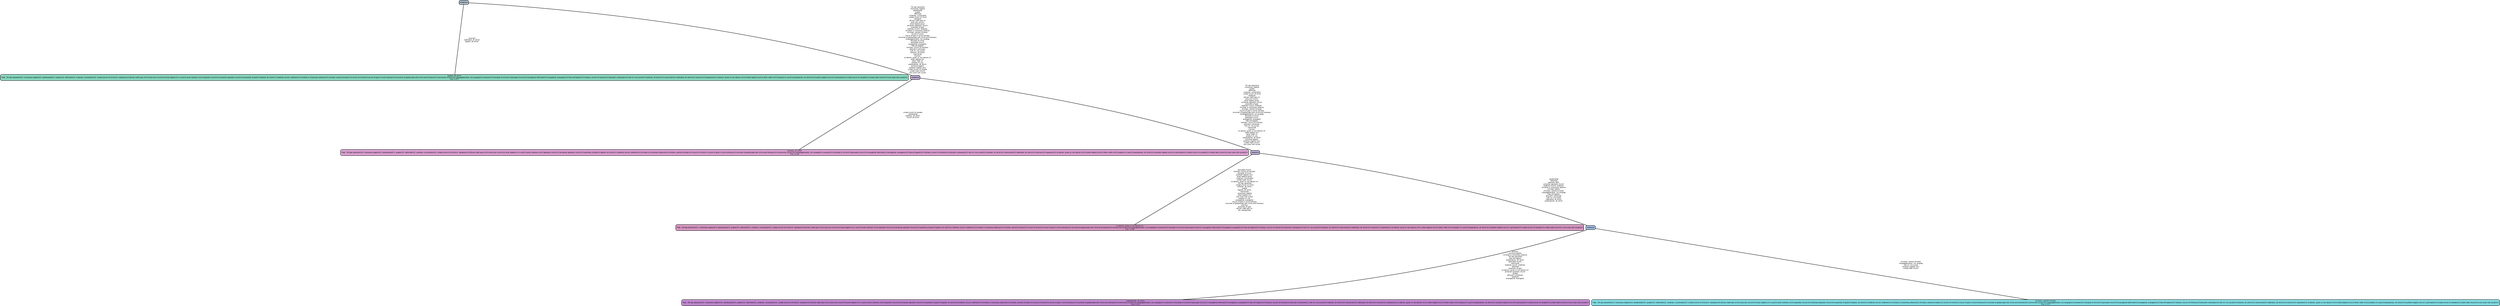 graph Tree {
node [shape=box, style="filled, rounded",color="black",penwidth="3",fontcolor="black",                 fontname=helvetica] ;
graph [ranksep="0 equally", splines=straight,                 bgcolor=transparent, dpi=200] ;
edge [fontname=helvetica, color=black] ;
0 [label="baptist, dk which
Prob:  7th day adventist:0.0  missionary baptist:0.0  pentecostal:0.0  quaker:0.0  reformed:0.0  unitarian, universalist:0.0  united church of christ:0.0  wesleyan:0.0 african meth epis ch:0.0 ame zion church:0.0 amer baptist ch in usa:0.0 amer lutheran ch:0.0 apostolic church:0.0 armenian apostolic church:0.0 assembly of god:0.0 baptist, dk which:0.7 brethren church, brethren:0.0 christian & missionary alliance:0.0 christian; central christian:0.0 church of christ:0.0 church of god in christ holiness:0.0 churches of god(except with christ and holiness):0.0 community church:0.0 congregationalist, 1st congreg:0.0 covenant:0.0 disciples of christ:0.0 episcopal church:0.0 evangelical reformed:0.0 evangelical, evangelist:0.0 free will baptist:0.0 holiness; church of holiness:0.0 jehovah's witnesses:0.0 luth ch--mo synod:0.0 lutheran, dk which:0.0 mennonite:0.0 methodist, dk which:0.2 mormon:0.0 nazarene:0.0 no denom. given or non-denom ch:0.0 other baptist chs:0.0 other meth ch:0.0 presbyt ch usa:0.0 presbyterian, dk which:0.0 southern baptist conv:0.0 spiritualist:0.0 united church of canada:0.0 united meth church:0.0 wisc evan luth synod:0.0
Frac: 0.377", fillcolor="#81d0b7"] ;
1 [label="madenkid", fillcolor="#a1b4c4"] ;
2 [label="lutheran, dk which
Prob:  7th day adventist:0.0  missionary baptist:0.0  pentecostal:0.2  quaker:0.0  reformed:0.0  unitarian, universalist:0.0  united church of christ:0.0  wesleyan:0.0 african meth epis ch:0.0 ame zion church:0.0 amer baptist ch in usa:0.0 amer lutheran ch:0.0 apostolic church:0.0 armenian apostolic church:0.0 assembly of god:0.0 baptist, dk which:0.1 brethren church, brethren:0.0 christian & missionary alliance:0.0 christian; central christian:0.0 church of christ:0.1 church of god in christ holiness:0.0 churches of god(except with christ and holiness):0.0 community church:0.0 congregationalist, 1st congreg:0.0 covenant:0.0 disciples of christ:0.0 episcopal church:0.0 evangelical reformed:0.0 evangelical, evangelist:0.0 free will baptist:0.0 holiness; church of holiness:0.0 jehovah's witnesses:0.0 luth ch--mo synod:0.0 lutheran, dk which:0.5 mennonite:0.0 methodist, dk which:0.0 mormon:0.0 nazarene:0.0 no denom. given or non-denom ch:0.0 other baptist chs:0.0 other meth ch:0.0 presbyt ch usa:0.0 presbyterian, dk which:0.0 southern baptist conv:0.0 spiritualist:0.0 united church of canada:0.0 united meth church:0.0 wisc evan luth synod:0.0
Frac: 0.129", fillcolor="#d399cb"] ;
3 [label="madenkid", fillcolor="#b5a3cc"] ;
4 [label="no denom. given or non-denom ch
Prob:  7th day adventist:0.1  missionary baptist:0.0  pentecostal:0.0  quaker:0.0  reformed:0.0  unitarian, universalist:0.0  united church of christ:0.0  wesleyan:0.0 african meth epis ch:0.0 ame zion church:0.0 amer baptist ch in usa:0.0 amer lutheran ch:0.0 apostolic church:0.0 armenian apostolic church:0.0 assembly of god:0.0 baptist, dk which:0.1 brethren church, brethren:0.0 christian & missionary alliance:0.0 christian; central christian:0.0 church of christ:0.0 church of god in christ holiness:0.0 churches of god(except with christ and holiness):0.0 community church:0.0 congregationalist, 1st congreg:0.0 covenant:0.0 disciples of christ:0.0 episcopal church:0.1 evangelical reformed:0.0 evangelical, evangelist:0.0 free will baptist:0.0 holiness; church of holiness:0.0 jehovah's witnesses:0.0 luth ch--mo synod:0.0 lutheran, dk which:0.0 mennonite:0.0 methodist, dk which:0.0 mormon:0.1 nazarene:0.0 no denom. given or non-denom ch:0.1 other baptist chs:0.0 other meth ch:0.0 presbyt ch usa:0.0 presbyterian, dk which:0.0 southern baptist conv:0.1 spiritualist:0.0 united church of canada:0.0 united meth church:0.1 wisc evan luth synod:0.0
Frac: 0.188", fillcolor="#ce8fbb"] ;
5 [label="padenkid", fillcolor="#ada5cc"] ;
6 [label="presbyterian, dk which
Prob:  7th day adventist:0.0  missionary baptist:0.0  pentecostal:0.0  quaker:0.0  reformed:0.0  unitarian, universalist:0.0  united church of christ:0.0  wesleyan:0.0 african meth epis ch:0.0 ame zion church:0.0 amer baptist ch in usa:0.0 amer lutheran ch:0.0 apostolic church:0.0 armenian apostolic church:0.0 assembly of god:0.0 baptist, dk which:0.0 brethren church, brethren:0.0 christian & missionary alliance:0.0 christian; central christian:0.0 church of christ:0.0 church of god in christ holiness:0.0 churches of god(except with christ and holiness):0.0 community church:0.0 congregationalist, 1st congreg:0.0 covenant:0.0 disciples of christ:0.0 episcopal church:0.1 evangelical reformed:0.0 evangelical, evangelist:0.0 free will baptist:0.0 holiness; church of holiness:0.0 jehovah's witnesses:0.1 luth ch--mo synod:0.0 lutheran, dk which:0.0 mennonite:0.0 methodist, dk which:0.0 mormon:0.0 nazarene:0.0 no denom. given or non-denom ch:0.1 other baptist chs:0.0 other meth ch:0.0 presbyt ch usa:0.0 presbyterian, dk which:0.3 southern baptist conv:0.0 spiritualist:0.0 united church of canada:0.0 united meth church:0.0 wisc evan luth synod:0.0
Frac: 0.131", fillcolor="#bd84cc"] ;
7 [label="madenkid", fillcolor="#98b3d7"] ;
8 [label="christian; central christian
Prob:  7th day adventist:0.0  missionary baptist:0.0  pentecostal:0.0  quaker:0.0  reformed:0.0  unitarian, universalist:0.0  united church of christ:0.0  wesleyan:0.0 african meth epis ch:0.0 ame zion church:0.0 amer baptist ch in usa:0.0 amer lutheran ch:0.0 apostolic church:0.0 armenian apostolic church:0.0 assembly of god:0.0 baptist, dk which:0.2 brethren church, brethren:0.0 christian & missionary alliance:0.0 christian; central christian:0.5 church of christ:0.0 church of god in christ holiness:0.0 churches of god(except with christ and holiness):0.0 community church:0.0 congregationalist, 1st congreg:0.0 covenant:0.0 disciples of christ:0.0 episcopal church:0.0 evangelical reformed:0.0 evangelical, evangelist:0.0 free will baptist:0.0 holiness; church of holiness:0.0 jehovah's witnesses:0.0 luth ch--mo synod:0.0 lutheran, dk which:0.0 mennonite:0.0 methodist, dk which:0.0 mormon:0.0 nazarene:0.0 no denom. given or non-denom ch:0.0 other baptist chs:0.0 other meth ch:0.0 presbyt ch usa:0.0 presbyterian, dk which:0.0 southern baptist conv:0.1 spiritualist:0.0 united church of canada:0.0 united meth church:0.0 wisc evan luth synod:0.0
Frac: 0.175", fillcolor="#7dd7de"] ;
1 -- 0 [label=" covenant\n methodist, dk which\n baptist, dk which",penwidth=3] ;
1 -- 3 [label="  7th day adventist\n  missionary baptist\n  pentecostal\n  quaker\n  reformed\n  unitarian, universalist\n  united church of christ\n  wesleyan\n african meth epis ch\n ame zion church\n amer baptist assoc\n armenian apostolic church\n assembly of god\n brethren church, brethren\n christian & missionary alliance\n christian; central christian\n church of christ\n church of god in christ holiness\n churches of god(except with christ and holiness)\n congregationalist, 1st congreg\n disciples of christ\n episcopal church\n evangelical, evangelist\n free will baptist\n holiness; church of holiness\n jehovah's witnesses\n luth ch--mo synod\n lutheran, dk which\n mennonite\n mormon\n no denom. given or non-denom ch\n other baptist chs\n other meth ch\n presbyt ch usa\n presbyterian, dk which\n primitive baptist\n southern baptist conv\n united church of canada\n united meth church\n wisc evan luth synod",penwidth=3] ;
3 -- 2 [label=" united church of canada\n  pentecostal\n lutheran, dk which\n church of christ",penwidth=3] ;
3 -- 5 [label="  7th day adventist\n  missionary baptist\n  quaker\n  reformed\n  unitarian, universalist\n  united church of christ\n  wesleyan\n african meth epis ch\n ame zion church\n amer baptist assoc\n armenian apostolic church\n assembly of god\n brethren church, brethren\n christian & missionary alliance\n christian; central christian\n church of god in christ holiness\n churches of god(except with christ and holiness)\n congregationalist, 1st congreg\n disciples of christ\n episcopal church\n evangelical, evangelist\n free will baptist\n holiness; church of holiness\n jehovah's witnesses\n luth ch--mo synod\n mennonite\n mormon\n no denom. given or non-denom ch\n other baptist chs\n other meth ch\n presbyt ch usa\n presbyterian, dk which\n primitive baptist\n southern baptist conv\n united meth church\n wisc evan luth synod",penwidth=3] ;
5 -- 4 [label=" episcopal church\n holiness; church of holiness\n disciples of christ\n southern baptist conv\n amer baptist assoc\n  unitarian, universalist\n united meth church\n no denom. given or non-denom ch\n  7th day adventist\n  united church of christ\n lutheran, dk which\n  quaker\n baptist, dk which\n mennonite\n  missionary baptist\n other baptist chs\n wisc evan luth synod\n presbyt ch usa\n evangelical, evangelist\n church of god in christ holiness\n churches of god(except with christ and holiness)\n mormon\n assembly of god\n african meth epis ch\n lds--reorganized",penwidth=3] ;
5 -- 7 [label="  pentecostal\n  reformed\n apostolic faith\n armenian apostolic church\n brethren church, brethren\n christian & missionary alliance\n christian reform\n christian; central christian\n congregationalist, 1st congreg\n free will baptist\n jehovah's witnesses\n luth ch--mo synod\n methodist, dk which\n presbyterian, dk which",penwidth=3] ;
7 -- 6 [label=" mormon\n primitive baptist\n christian & missionary alliance\n  7th day adventist\n free will baptist\n presbyterian, dk which\n episcopal church\n mennonite\n brethren church, brethren\n  reformed\n assembly of god\n no denom. given or non-denom ch\n armenian apostolic church\n  quaker\n jehovah's witnesses\n  wesleyan\n evangelical, evangelist",penwidth=3] ;
7 -- 8 [label=" christian; central christian\n congregationalist, 1st congreg\n luth ch--mo synod\n southern baptist conv\n united meth church",penwidth=3] ;
{rank = same;}}